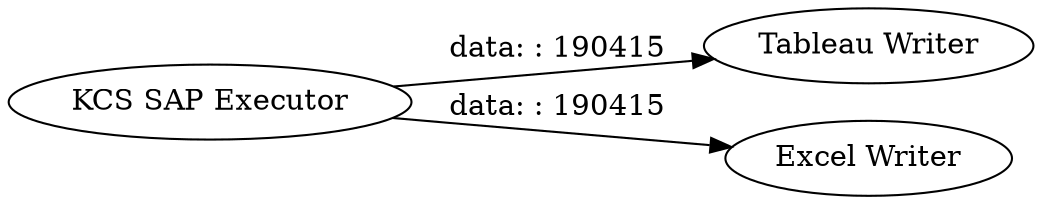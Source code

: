 digraph {
	"3963744215667631305_3" [label="Tableau Writer"]
	"3963744215667631305_2" [label="Excel Writer"]
	"3963744215667631305_1" [label="KCS SAP Executor"]
	"3963744215667631305_1" -> "3963744215667631305_2" [label="data: : 190415"]
	"3963744215667631305_1" -> "3963744215667631305_3" [label="data: : 190415"]
	rankdir=LR
}
